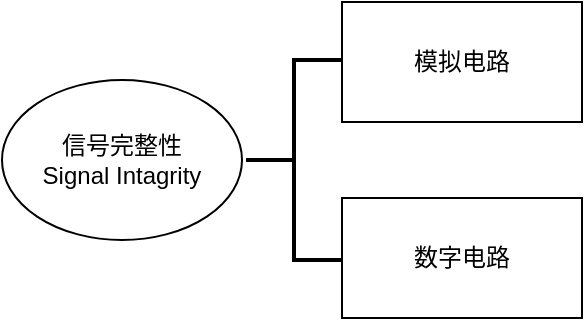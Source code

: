 <mxfile border="50" scale="3" compressed="false" locked="false" version="24.7.7">
  <diagram name="Blank" id="YmL12bMKpDGza6XwsDPr">
    <mxGraphModel dx="923" dy="522" grid="0" gridSize="10" guides="1" tooltips="1" connect="1" arrows="1" fold="1" page="0" pageScale="1" pageWidth="827" pageHeight="1169" background="none" math="1" shadow="0">
      <root>
        <mxCell id="X5NqExCQtvZxIxQ7pmgY-0" />
        <mxCell id="1" parent="X5NqExCQtvZxIxQ7pmgY-0" />
        <mxCell id="VhkH85n-PybB8JSj3wVb-1" value="信号完整性&lt;div&gt;Signal Intagrity&lt;/div&gt;" style="ellipse;whiteSpace=wrap;html=1;" vertex="1" parent="1">
          <mxGeometry x="237" y="130" width="120" height="80" as="geometry" />
        </mxCell>
        <mxCell id="VhkH85n-PybB8JSj3wVb-2" value="模拟电路" style="whiteSpace=wrap;html=1;" vertex="1" parent="1">
          <mxGeometry x="407" y="91" width="120" height="60" as="geometry" />
        </mxCell>
        <mxCell id="VhkH85n-PybB8JSj3wVb-4" value="数字电路" style="whiteSpace=wrap;html=1;" vertex="1" parent="1">
          <mxGeometry x="407" y="189" width="120" height="60" as="geometry" />
        </mxCell>
        <mxCell id="VhkH85n-PybB8JSj3wVb-8" value="" style="strokeWidth=2;html=1;shape=mxgraph.flowchart.annotation_2;align=left;labelPosition=right;pointerEvents=1;" vertex="1" parent="1">
          <mxGeometry x="359" y="120" width="48" height="100" as="geometry" />
        </mxCell>
      </root>
    </mxGraphModel>
  </diagram>
</mxfile>
